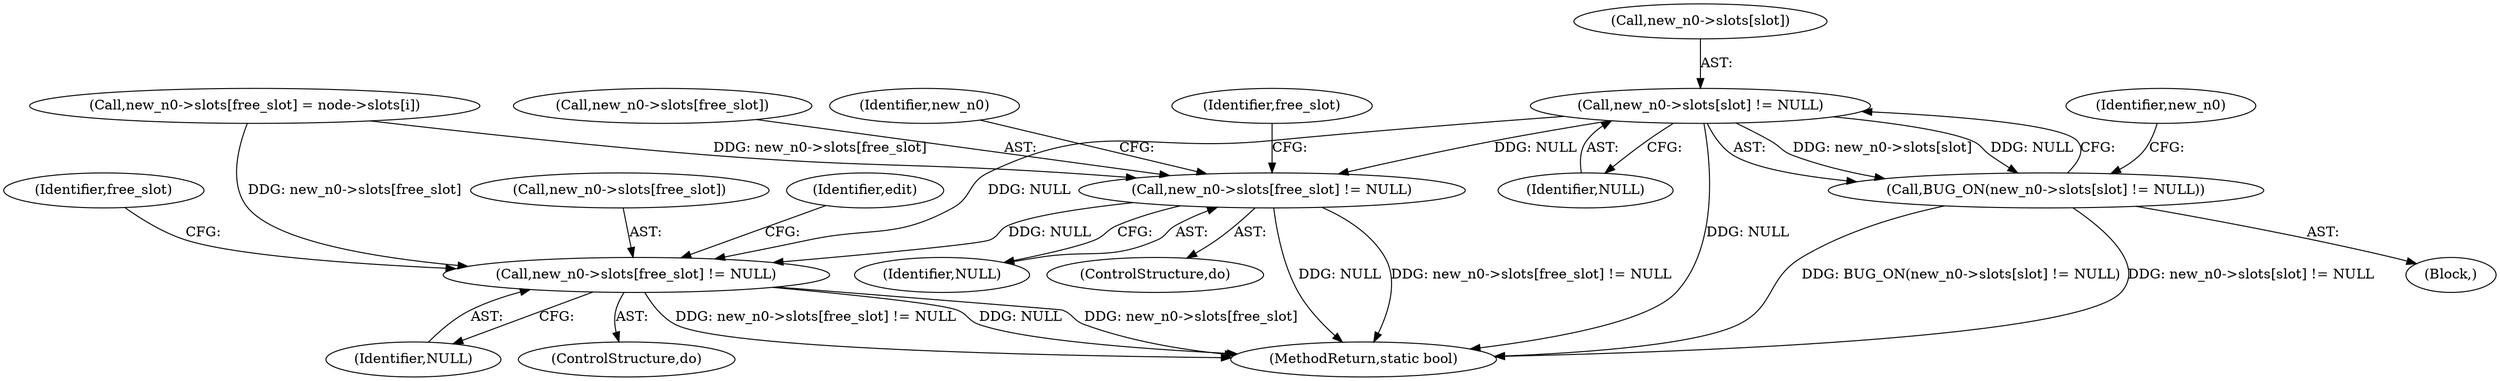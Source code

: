digraph "0_linux_8d4a2ec1e0b41b0cf9a0c5cd4511da7f8e4f3de2@array" {
"1000572" [label="(Call,new_n0->slots[slot] != NULL)"];
"1000571" [label="(Call,BUG_ON(new_n0->slots[slot] != NULL))"];
"1000643" [label="(Call,new_n0->slots[free_slot] != NULL)"];
"1000678" [label="(Call,new_n0->slots[free_slot] != NULL)"];
"1000644" [label="(Call,new_n0->slots[free_slot])"];
"1000678" [label="(Call,new_n0->slots[free_slot] != NULL)"];
"1000578" [label="(Identifier,NULL)"];
"1000650" [label="(Call,new_n0->slots[free_slot] = node->slots[i])"];
"1000572" [label="(Call,new_n0->slots[slot] != NULL)"];
"1000684" [label="(Identifier,NULL)"];
"1000679" [label="(Call,new_n0->slots[free_slot])"];
"1000653" [label="(Identifier,new_n0)"];
"1000639" [label="(ControlStructure,do)"];
"1000642" [label="(Identifier,free_slot)"];
"1001251" [label="(MethodReturn,static bool)"];
"1000571" [label="(Call,BUG_ON(new_n0->slots[slot] != NULL))"];
"1000674" [label="(ControlStructure,do)"];
"1000573" [label="(Call,new_n0->slots[slot])"];
"1000687" [label="(Identifier,edit)"];
"1000677" [label="(Identifier,free_slot)"];
"1000649" [label="(Identifier,NULL)"];
"1000122" [label="(Block,)"];
"1000582" [label="(Identifier,new_n0)"];
"1000643" [label="(Call,new_n0->slots[free_slot] != NULL)"];
"1000572" -> "1000571"  [label="AST: "];
"1000572" -> "1000578"  [label="CFG: "];
"1000573" -> "1000572"  [label="AST: "];
"1000578" -> "1000572"  [label="AST: "];
"1000571" -> "1000572"  [label="CFG: "];
"1000572" -> "1001251"  [label="DDG: NULL"];
"1000572" -> "1000571"  [label="DDG: new_n0->slots[slot]"];
"1000572" -> "1000571"  [label="DDG: NULL"];
"1000572" -> "1000643"  [label="DDG: NULL"];
"1000572" -> "1000678"  [label="DDG: NULL"];
"1000571" -> "1000122"  [label="AST: "];
"1000582" -> "1000571"  [label="CFG: "];
"1000571" -> "1001251"  [label="DDG: BUG_ON(new_n0->slots[slot] != NULL)"];
"1000571" -> "1001251"  [label="DDG: new_n0->slots[slot] != NULL"];
"1000643" -> "1000639"  [label="AST: "];
"1000643" -> "1000649"  [label="CFG: "];
"1000644" -> "1000643"  [label="AST: "];
"1000649" -> "1000643"  [label="AST: "];
"1000642" -> "1000643"  [label="CFG: "];
"1000653" -> "1000643"  [label="CFG: "];
"1000643" -> "1001251"  [label="DDG: new_n0->slots[free_slot] != NULL"];
"1000643" -> "1001251"  [label="DDG: NULL"];
"1000650" -> "1000643"  [label="DDG: new_n0->slots[free_slot]"];
"1000643" -> "1000678"  [label="DDG: NULL"];
"1000678" -> "1000674"  [label="AST: "];
"1000678" -> "1000684"  [label="CFG: "];
"1000679" -> "1000678"  [label="AST: "];
"1000684" -> "1000678"  [label="AST: "];
"1000677" -> "1000678"  [label="CFG: "];
"1000687" -> "1000678"  [label="CFG: "];
"1000678" -> "1001251"  [label="DDG: new_n0->slots[free_slot] != NULL"];
"1000678" -> "1001251"  [label="DDG: NULL"];
"1000678" -> "1001251"  [label="DDG: new_n0->slots[free_slot]"];
"1000650" -> "1000678"  [label="DDG: new_n0->slots[free_slot]"];
}
